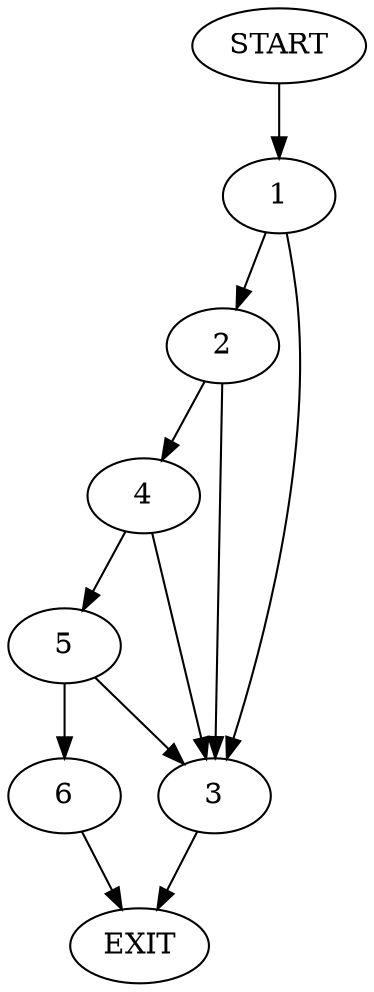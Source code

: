 digraph {
0 [label="START"]
7 [label="EXIT"]
0 -> 1
1 -> 2
1 -> 3
2 -> 4
2 -> 3
3 -> 7
4 -> 3
4 -> 5
5 -> 6
5 -> 3
6 -> 7
}
